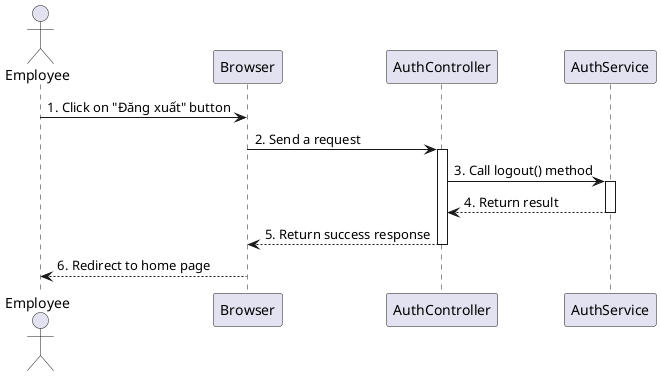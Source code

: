 @startuml

actor Employee as user

participant Browser as a
participant AuthController as b
participant AuthService as c

user -> a: 1. Click on "Đăng xuất" button
a -> b++: 2. Send a request
b -> c++: 3. Call logout() method
c --> b--: 4. Return result
b --> a--: 5. Return success response
a --> user: 6. Redirect to home page
@enduml